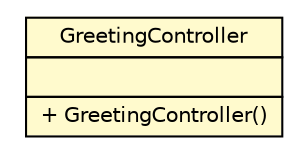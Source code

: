 #!/usr/local/bin/dot
#
# Class diagram 
# Generated by UMLGraph version R5_6-24-gf6e263 (http://www.umlgraph.org/)
#

digraph G {
	edge [fontname="Helvetica",fontsize=10,labelfontname="Helvetica",labelfontsize=10];
	node [fontname="Helvetica",fontsize=10,shape=plaintext];
	nodesep=0.25;
	ranksep=0.5;
	// test.top.infra.web.servlet.handler.GreetingController
	c52 [label=<<table title="test.top.infra.web.servlet.handler.GreetingController" border="0" cellborder="1" cellspacing="0" cellpadding="2" port="p" bgcolor="lemonChiffon" href="./GreetingController.html">
		<tr><td><table border="0" cellspacing="0" cellpadding="1">
<tr><td align="center" balign="center"> GreetingController </td></tr>
		</table></td></tr>
		<tr><td><table border="0" cellspacing="0" cellpadding="1">
<tr><td align="left" balign="left">  </td></tr>
		</table></td></tr>
		<tr><td><table border="0" cellspacing="0" cellpadding="1">
<tr><td align="left" balign="left"> + GreetingController() </td></tr>
		</table></td></tr>
		</table>>, URL="./GreetingController.html", fontname="Helvetica", fontcolor="black", fontsize=10.0];
}

